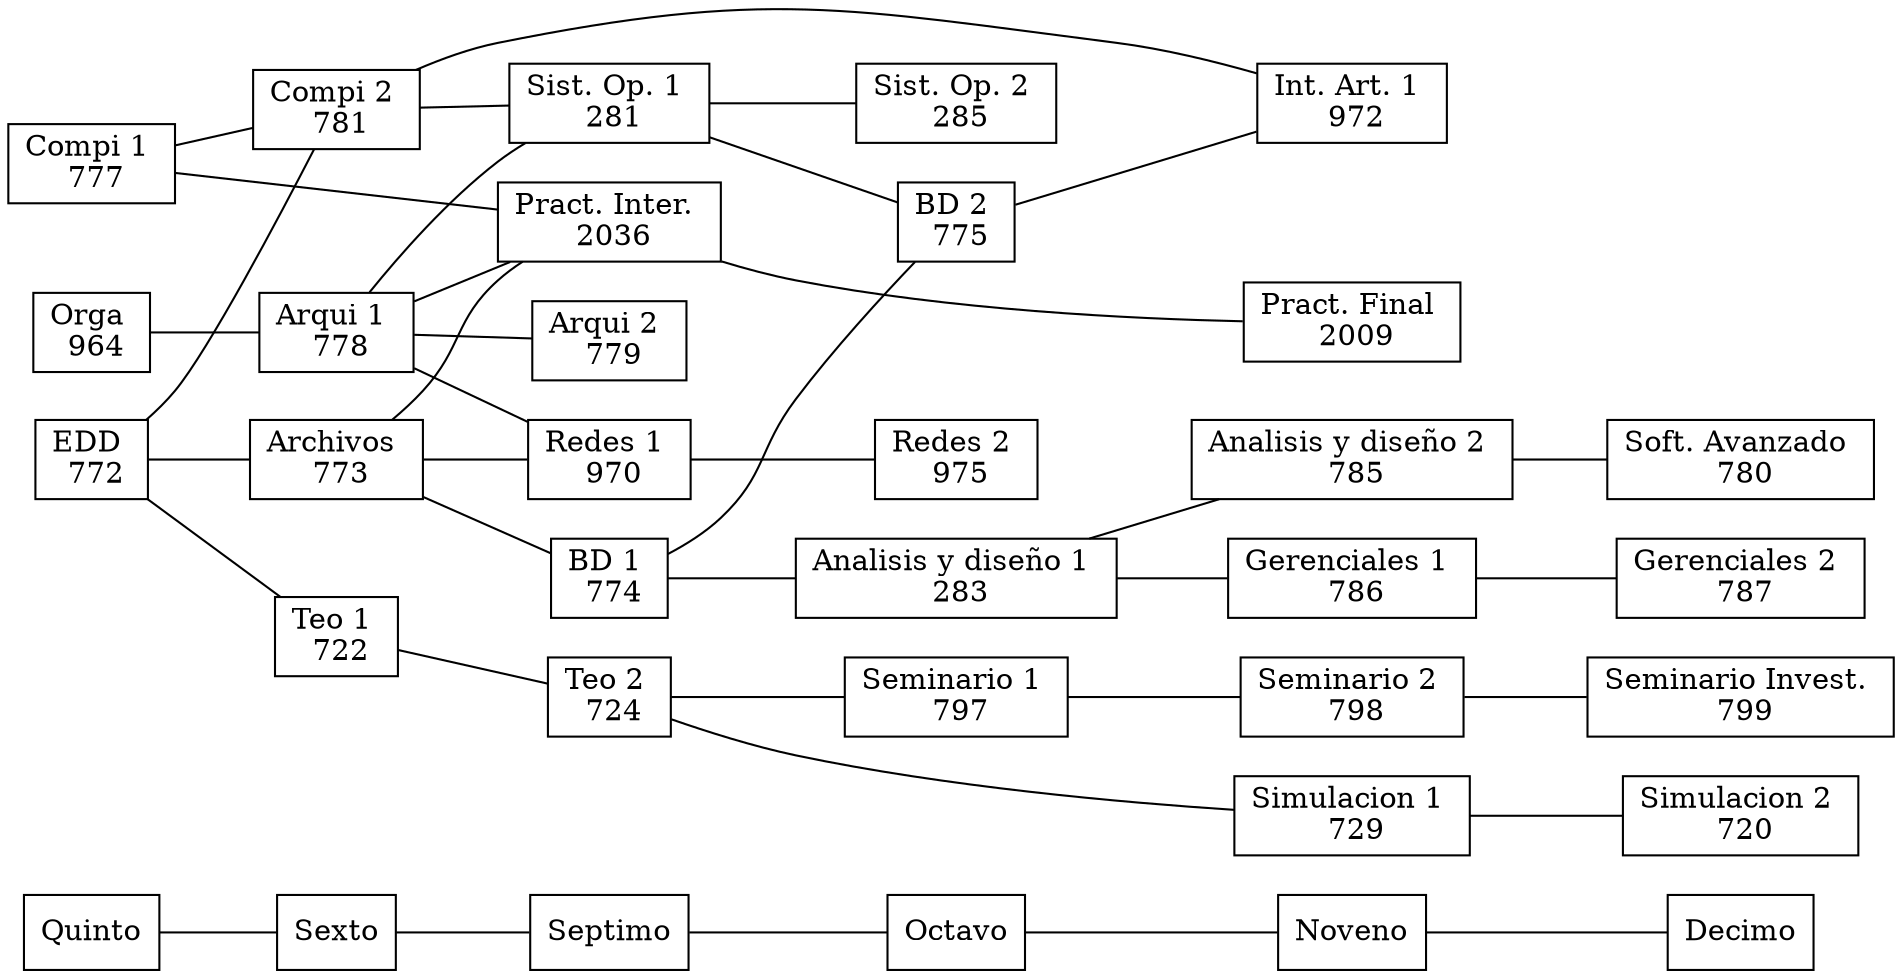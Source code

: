 graph cursos{
	
	node [shape=record];
	rankdir = LR;
	/*struct1[label="<f0> left | <f1> middle | <f2> right"];
	struct2[label="hello&#92;nworld |{ b |{c|<here> d|e}| f}| g | h"];


	struc3[label="nombre &#92;n codigo |{ b |{c|<here> d|e}| f}| g | h"];

	curso[label="{b|{x}}"];

	curso2[label="nombre &#92;n codigo"];
	*/

	Quinto -- Sexto;
	Sexto -- Septimo;
	Septimo -- Octavo;
	Octavo -- Noveno;
	Noveno -- Decimo;

	

	//QUINTO
	777[label="Compi 1 &#92;n 777"];
	772[label="EDD &#92;n 772"];
	964[label="Orga &#92;n 964"];

	{rank = same Quinto 777 772 964}

	//SEXTO
	722[label="Teo 1 &#92;n 722"];
	781[label="Compi 2 &#92;n 781"];
	778[label="Arqui 1 &#92;n 778"];
	773[label="Archivos &#92;n 773"];

	{rank = same Sexto 722 781 778 773};

	//SEPTIMO
	724[label="Teo 2 &#92;n 724"];
	281[label="Sist. Op. 1 &#92;n 281"];
	779[label="Arqui 2 &#92;n 779"];
	970[label="Redes 1 &#92;n 970"];
	774[label="BD 1 &#92;n 774"];
	2036[label="Pract. Inter. &#92;n 2036"];

	{rank = same Septimo 724 281 779 970 774 2036};

	//OCTAVO
	285[label="Sist. Op. 2 &#92;n 285"];
	975[label="Redes 2 &#92;n 975"];
	775[label="BD 2 &#92;n 775"];
	283[label="Analisis y diseño 1 &#92;n 283"];
	797[label="Seminario 1 &#92;n 797"];

	{rank = same Octavo 285 975 775 283 797};

	//NOVENO
	729[label="Simulacion 1 &#92;n 729"];
	786[label="Gerenciales 1 &#92;n 786"];
	972[label="Int. Art. 1 &#92;n 972"];
	785[label="Analisis y diseño 2 &#92;n 785"];
	798[label="Seminario 2 &#92;n 798"];
	2009[label="Pract. Final &#92;n 2009"];

	{rank = same Noveno 729 786 972 785 798 2009}

	//DECIMO
	787[label="Gerenciales 2 &#92;n 787"];
	720[label="Simulacion 2 &#92;n 720"];
	780[label="Soft. Avanzado &#92;n 780"];
	799[label="Seminario Invest. &#92;n 799"];

	{rank = same Decimo 787 720 780 799};


	//RELACIONES
	//QUINTO
	777 -- {781,2036};
	772 -- {722,781,773};
	964 -- {778};

	//SEXTO
	722 -- {724};
	781 -- {281,972};
	778 -- {281,779,970,2036};
	773 -- {970,774,2036};

	//SEPTIMO
	724 -- {797,729};
	281 -- {285,775};
	//779 -- {}; //arqui 2 ya no abre nada
	970 -- {975};
	774 -- {775,283};
	2036 -- {2009};


	//OCTAVO
	//285 -- {}; SOPES 2 YA NO ABRE NADA
	//975 -- {}; REDES 2 YA NO ABRE NADA
	775 -- {972};
	283 -- {786, 785};
	797 -- {798};


	//NOVENO
	729 -- {720};
	786 -- {787};
	//972 -- {}; INTELIGENCIA 1 YA NO ABRE NADA OBLIGATORIO
	785 -- {780};
	798 -- {799};
	//2009 -- {}; FINALES YA NO ABRE NADA


	//FIN













}